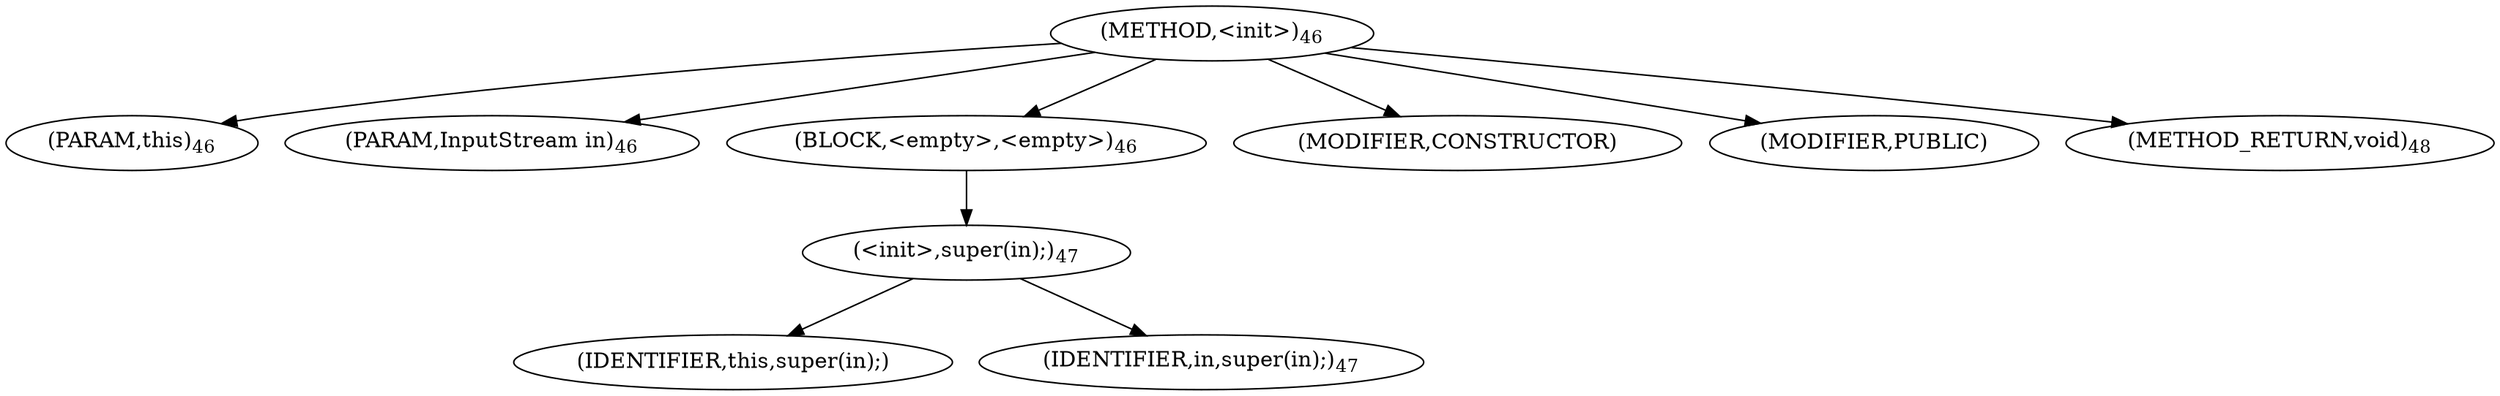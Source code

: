 digraph "&lt;init&gt;" {  
"21" [label = <(METHOD,&lt;init&gt;)<SUB>46</SUB>> ]
"4" [label = <(PARAM,this)<SUB>46</SUB>> ]
"22" [label = <(PARAM,InputStream in)<SUB>46</SUB>> ]
"23" [label = <(BLOCK,&lt;empty&gt;,&lt;empty&gt;)<SUB>46</SUB>> ]
"24" [label = <(&lt;init&gt;,super(in);)<SUB>47</SUB>> ]
"3" [label = <(IDENTIFIER,this,super(in);)> ]
"25" [label = <(IDENTIFIER,in,super(in);)<SUB>47</SUB>> ]
"26" [label = <(MODIFIER,CONSTRUCTOR)> ]
"27" [label = <(MODIFIER,PUBLIC)> ]
"28" [label = <(METHOD_RETURN,void)<SUB>48</SUB>> ]
  "21" -> "4" 
  "21" -> "22" 
  "21" -> "23" 
  "21" -> "26" 
  "21" -> "27" 
  "21" -> "28" 
  "23" -> "24" 
  "24" -> "3" 
  "24" -> "25" 
}
